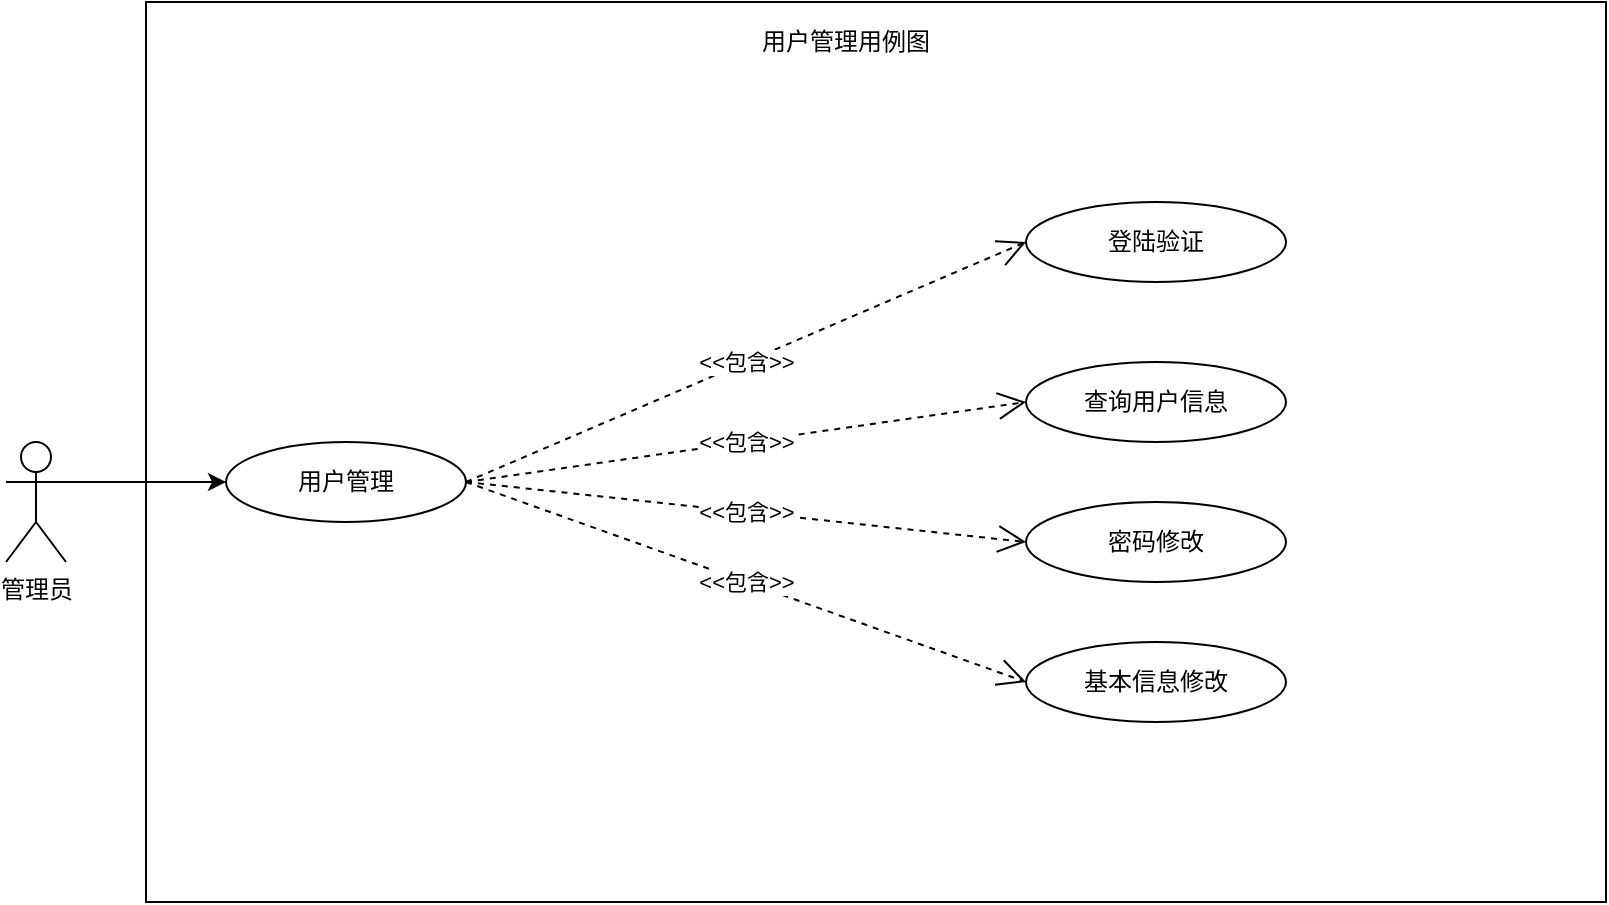 <mxfile version="14.7.0" type="github">
  <diagram id="90IDWgGwv996NUTPNuem" name="Page-1">
    <mxGraphModel dx="1038" dy="561" grid="1" gridSize="10" guides="1" tooltips="1" connect="1" arrows="1" fold="1" page="1" pageScale="1" pageWidth="850" pageHeight="1100" math="0" shadow="0">
      <root>
        <mxCell id="0" />
        <mxCell id="1" parent="0" />
        <mxCell id="Drm-NwM3W-UP_SvnV5Tc-9" value="" style="rounded=0;whiteSpace=wrap;html=1;" parent="1" vertex="1">
          <mxGeometry x="120" y="580" width="730" height="450" as="geometry" />
        </mxCell>
        <mxCell id="6kvlaEkvdR_WCjKz4TJ5-9" value="管理员" style="shape=umlActor;verticalLabelPosition=bottom;verticalAlign=top;html=1;outlineConnect=0;" parent="1" vertex="1">
          <mxGeometry x="50" y="800" width="30" height="60" as="geometry" />
        </mxCell>
        <mxCell id="6kvlaEkvdR_WCjKz4TJ5-13" value="用户管理" style="ellipse;whiteSpace=wrap;html=1;" parent="1" vertex="1">
          <mxGeometry x="160" y="800" width="120" height="40" as="geometry" />
        </mxCell>
        <mxCell id="6kvlaEkvdR_WCjKz4TJ5-15" value="" style="endArrow=classic;html=1;exitX=1;exitY=0.333;exitDx=0;exitDy=0;exitPerimeter=0;entryX=0;entryY=0.5;entryDx=0;entryDy=0;" parent="1" source="6kvlaEkvdR_WCjKz4TJ5-9" target="6kvlaEkvdR_WCjKz4TJ5-13" edge="1">
          <mxGeometry width="50" height="50" relative="1" as="geometry">
            <mxPoint x="550" y="800" as="sourcePoint" />
            <mxPoint x="600" y="750" as="targetPoint" />
          </mxGeometry>
        </mxCell>
        <mxCell id="6kvlaEkvdR_WCjKz4TJ5-18" value="登陆验证" style="ellipse;whiteSpace=wrap;html=1;" parent="1" vertex="1">
          <mxGeometry x="560" y="680" width="130" height="40" as="geometry" />
        </mxCell>
        <mxCell id="6kvlaEkvdR_WCjKz4TJ5-22" value="密码修改" style="ellipse;whiteSpace=wrap;html=1;" parent="1" vertex="1">
          <mxGeometry x="560" y="830" width="130" height="40" as="geometry" />
        </mxCell>
        <mxCell id="6kvlaEkvdR_WCjKz4TJ5-23" value="基本信息修改" style="ellipse;whiteSpace=wrap;html=1;" parent="1" vertex="1">
          <mxGeometry x="560" y="900" width="130" height="40" as="geometry" />
        </mxCell>
        <mxCell id="6kvlaEkvdR_WCjKz4TJ5-31" value="&amp;lt;&amp;lt;包含&amp;gt;&amp;gt;" style="endArrow=open;endSize=12;dashed=1;html=1;entryX=0;entryY=0.5;entryDx=0;entryDy=0;exitX=1;exitY=0.5;exitDx=0;exitDy=0;" parent="1" source="6kvlaEkvdR_WCjKz4TJ5-13" target="6kvlaEkvdR_WCjKz4TJ5-18" edge="1">
          <mxGeometry width="160" relative="1" as="geometry">
            <mxPoint x="330" y="670" as="sourcePoint" />
            <mxPoint x="509.142" y="825.826" as="targetPoint" />
            <Array as="points" />
          </mxGeometry>
        </mxCell>
        <mxCell id="6kvlaEkvdR_WCjKz4TJ5-32" value="&amp;lt;&amp;lt;包含&amp;gt;&amp;gt;" style="endArrow=open;endSize=12;dashed=1;html=1;entryX=0;entryY=0.5;entryDx=0;entryDy=0;exitX=1;exitY=0.5;exitDx=0;exitDy=0;" parent="1" source="6kvlaEkvdR_WCjKz4TJ5-13" target="6kvlaEkvdR_WCjKz4TJ5-22" edge="1">
          <mxGeometry width="160" relative="1" as="geometry">
            <mxPoint x="330" y="850" as="sourcePoint" />
            <mxPoint x="499.142" y="935.826" as="targetPoint" />
            <Array as="points" />
          </mxGeometry>
        </mxCell>
        <mxCell id="6kvlaEkvdR_WCjKz4TJ5-33" value="&amp;lt;&amp;lt;包含&amp;gt;&amp;gt;" style="endArrow=open;endSize=12;dashed=1;html=1;entryX=0;entryY=0.5;entryDx=0;entryDy=0;exitX=1;exitY=0.5;exitDx=0;exitDy=0;" parent="1" source="6kvlaEkvdR_WCjKz4TJ5-13" target="6kvlaEkvdR_WCjKz4TJ5-23" edge="1">
          <mxGeometry width="160" relative="1" as="geometry">
            <mxPoint x="320" y="850" as="sourcePoint" />
            <mxPoint x="499.142" y="935.826" as="targetPoint" />
            <Array as="points" />
          </mxGeometry>
        </mxCell>
        <mxCell id="6kvlaEkvdR_WCjKz4TJ5-35" value="用户管理用例图" style="text;html=1;strokeColor=none;fillColor=none;align=center;verticalAlign=middle;whiteSpace=wrap;rounded=0;" parent="1" vertex="1">
          <mxGeometry x="350" y="590" width="240" height="20" as="geometry" />
        </mxCell>
        <mxCell id="PJXatczQ9Mn6HB_uHDBW-1" value="查询用户信息" style="ellipse;whiteSpace=wrap;html=1;" parent="1" vertex="1">
          <mxGeometry x="560" y="760" width="130" height="40" as="geometry" />
        </mxCell>
        <mxCell id="PJXatczQ9Mn6HB_uHDBW-2" value="&amp;lt;&amp;lt;包含&amp;gt;&amp;gt;" style="endArrow=open;endSize=12;dashed=1;html=1;entryX=0;entryY=0.5;entryDx=0;entryDy=0;exitX=1;exitY=0.5;exitDx=0;exitDy=0;" parent="1" source="6kvlaEkvdR_WCjKz4TJ5-13" target="PJXatczQ9Mn6HB_uHDBW-1" edge="1">
          <mxGeometry width="160" relative="1" as="geometry">
            <mxPoint x="290" y="830.0" as="sourcePoint" />
            <mxPoint x="570" y="690.0" as="targetPoint" />
            <Array as="points" />
          </mxGeometry>
        </mxCell>
      </root>
    </mxGraphModel>
  </diagram>
</mxfile>
